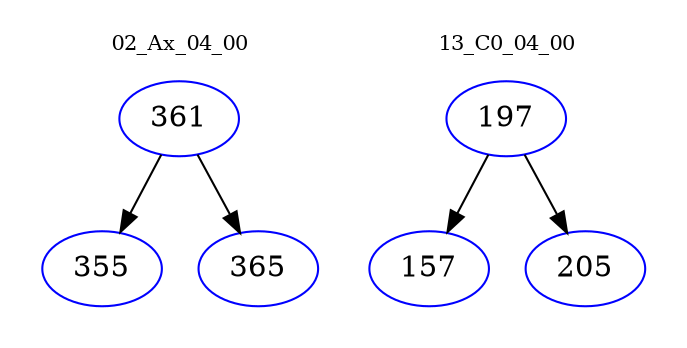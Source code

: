 digraph{
subgraph cluster_0 {
color = white
label = "02_Ax_04_00";
fontsize=10;
T0_361 [label="361", color="blue"]
T0_361 -> T0_355 [color="black"]
T0_355 [label="355", color="blue"]
T0_361 -> T0_365 [color="black"]
T0_365 [label="365", color="blue"]
}
subgraph cluster_1 {
color = white
label = "13_C0_04_00";
fontsize=10;
T1_197 [label="197", color="blue"]
T1_197 -> T1_157 [color="black"]
T1_157 [label="157", color="blue"]
T1_197 -> T1_205 [color="black"]
T1_205 [label="205", color="blue"]
}
}
